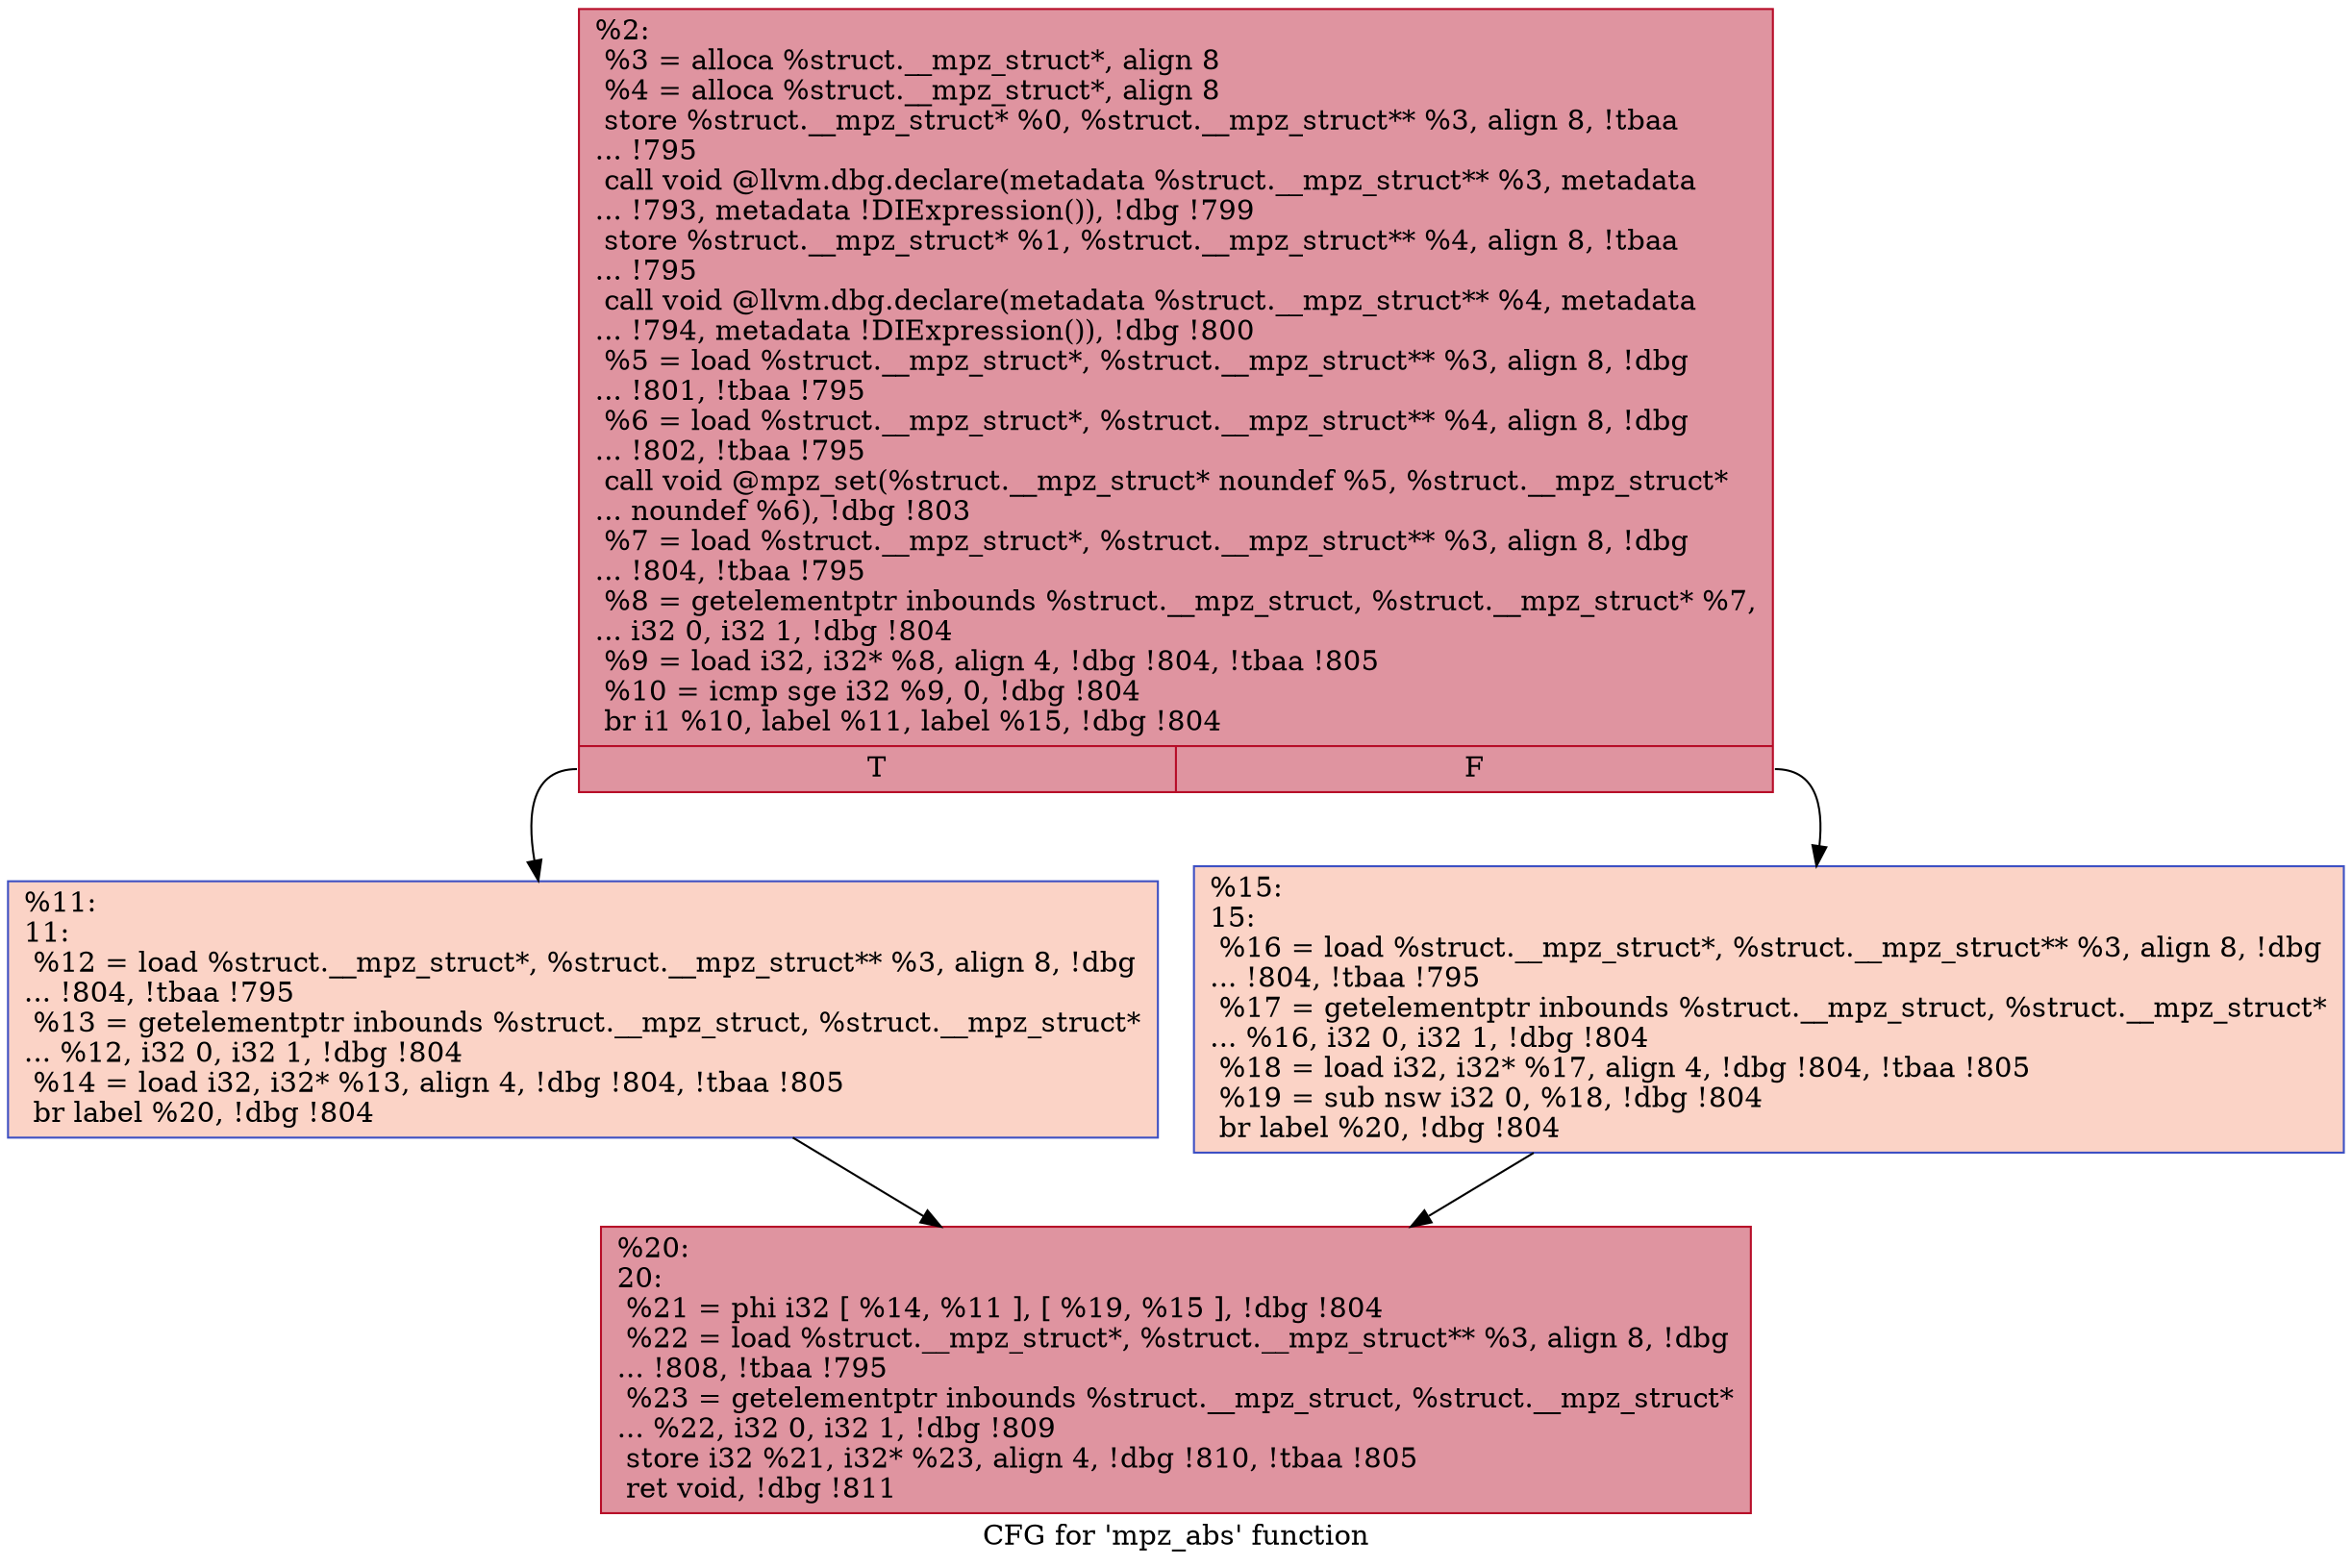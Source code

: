 digraph "CFG for 'mpz_abs' function" {
	label="CFG for 'mpz_abs' function";

	Node0x26874d0 [shape=record,color="#b70d28ff", style=filled, fillcolor="#b70d2870",label="{%2:\l  %3 = alloca %struct.__mpz_struct*, align 8\l  %4 = alloca %struct.__mpz_struct*, align 8\l  store %struct.__mpz_struct* %0, %struct.__mpz_struct** %3, align 8, !tbaa\l... !795\l  call void @llvm.dbg.declare(metadata %struct.__mpz_struct** %3, metadata\l... !793, metadata !DIExpression()), !dbg !799\l  store %struct.__mpz_struct* %1, %struct.__mpz_struct** %4, align 8, !tbaa\l... !795\l  call void @llvm.dbg.declare(metadata %struct.__mpz_struct** %4, metadata\l... !794, metadata !DIExpression()), !dbg !800\l  %5 = load %struct.__mpz_struct*, %struct.__mpz_struct** %3, align 8, !dbg\l... !801, !tbaa !795\l  %6 = load %struct.__mpz_struct*, %struct.__mpz_struct** %4, align 8, !dbg\l... !802, !tbaa !795\l  call void @mpz_set(%struct.__mpz_struct* noundef %5, %struct.__mpz_struct*\l... noundef %6), !dbg !803\l  %7 = load %struct.__mpz_struct*, %struct.__mpz_struct** %3, align 8, !dbg\l... !804, !tbaa !795\l  %8 = getelementptr inbounds %struct.__mpz_struct, %struct.__mpz_struct* %7,\l... i32 0, i32 1, !dbg !804\l  %9 = load i32, i32* %8, align 4, !dbg !804, !tbaa !805\l  %10 = icmp sge i32 %9, 0, !dbg !804\l  br i1 %10, label %11, label %15, !dbg !804\l|{<s0>T|<s1>F}}"];
	Node0x26874d0:s0 -> Node0x26176d0;
	Node0x26874d0:s1 -> Node0x2617720;
	Node0x26176d0 [shape=record,color="#3d50c3ff", style=filled, fillcolor="#f59c7d70",label="{%11:\l11:                                               \l  %12 = load %struct.__mpz_struct*, %struct.__mpz_struct** %3, align 8, !dbg\l... !804, !tbaa !795\l  %13 = getelementptr inbounds %struct.__mpz_struct, %struct.__mpz_struct*\l... %12, i32 0, i32 1, !dbg !804\l  %14 = load i32, i32* %13, align 4, !dbg !804, !tbaa !805\l  br label %20, !dbg !804\l}"];
	Node0x26176d0 -> Node0x2617770;
	Node0x2617720 [shape=record,color="#3d50c3ff", style=filled, fillcolor="#f59c7d70",label="{%15:\l15:                                               \l  %16 = load %struct.__mpz_struct*, %struct.__mpz_struct** %3, align 8, !dbg\l... !804, !tbaa !795\l  %17 = getelementptr inbounds %struct.__mpz_struct, %struct.__mpz_struct*\l... %16, i32 0, i32 1, !dbg !804\l  %18 = load i32, i32* %17, align 4, !dbg !804, !tbaa !805\l  %19 = sub nsw i32 0, %18, !dbg !804\l  br label %20, !dbg !804\l}"];
	Node0x2617720 -> Node0x2617770;
	Node0x2617770 [shape=record,color="#b70d28ff", style=filled, fillcolor="#b70d2870",label="{%20:\l20:                                               \l  %21 = phi i32 [ %14, %11 ], [ %19, %15 ], !dbg !804\l  %22 = load %struct.__mpz_struct*, %struct.__mpz_struct** %3, align 8, !dbg\l... !808, !tbaa !795\l  %23 = getelementptr inbounds %struct.__mpz_struct, %struct.__mpz_struct*\l... %22, i32 0, i32 1, !dbg !809\l  store i32 %21, i32* %23, align 4, !dbg !810, !tbaa !805\l  ret void, !dbg !811\l}"];
}
